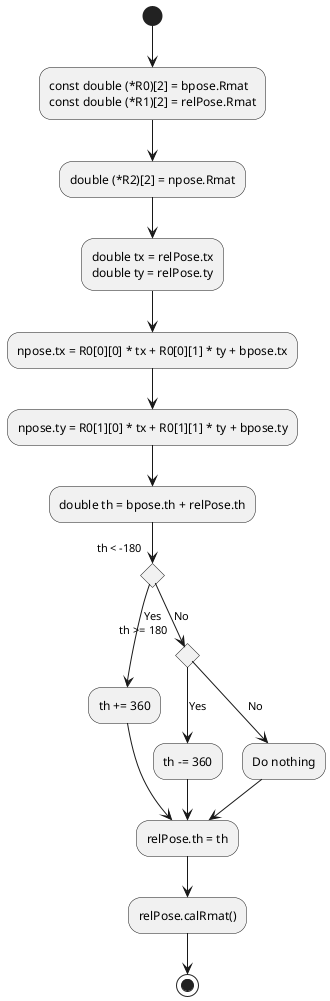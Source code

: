 @startuml

/'
    calculate current global pose moved for relative pose from origin
    input1: const Pose2D &relPose
    input2: const Pose2D &bpose
    input3: Pose2D &npose
'/

(*) --> "const double (*R0)[2] = bpose.Rmat\nconst double (*R1)[2] = relPose.Rmat"
--> "double (*R2)[2] = npose.Rmat"
--> "double tx = relPose.tx\ndouble ty = relPose.ty"
--> "npose.tx = R0[0][0] * tx + R0[0][1] * ty + bpose.tx"
--> "npose.ty = R0[1][0] * tx + R0[1][1] * ty + bpose.ty"
--> "double th = bpose.th + relPose.th"
--> if "th < -180" then
        --> [Yes] "th += 360"
        --> "relPose.th = th"
    else
        --> [No] if "th >= 180" then
                    --> [Yes] "th -= 360"
                    --> "relPose.th = th"
                 else
                    --> [No] "Do nothing"
                    --> "relPose.th = th"
                 endif
    endif
"relPose.th = th" --> "relPose.calRmat()"
--> (*)

@enduml